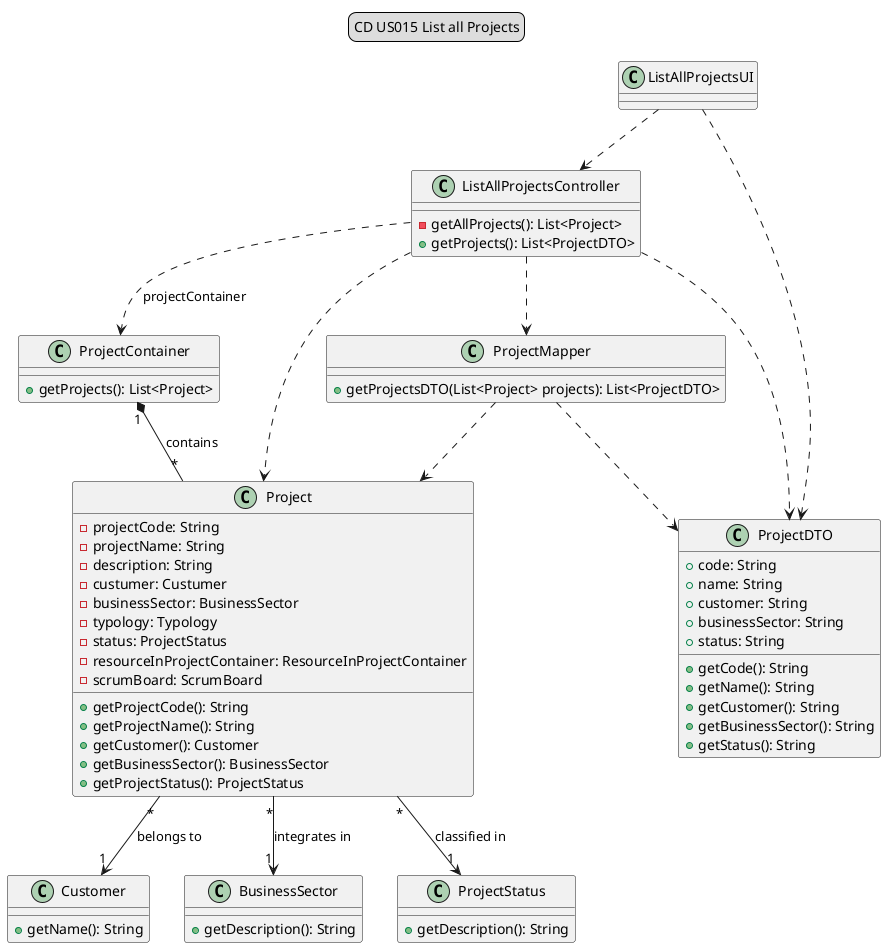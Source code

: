 @startuml
legend top
CD US015 List all Projects
end legend

ListAllProjectsUI..> ListAllProjectsController
ListAllProjectsUI..> ProjectDTO
ListAllProjectsController ..> ProjectContainer: projectContainer
ListAllProjectsController ..> Project
ListAllProjectsController ..> ProjectDTO
ListAllProjectsController ..> ProjectMapper
ProjectMapper ..> ProjectDTO
ProjectMapper ..> Project
ProjectContainer "1"*--"*"Project :contains
Project "*"-->"1" Customer : belongs to
Project "*"-->"1" BusinessSector : integrates in
Project "*"-->"1" ProjectStatus : classified in

class ListAllProjectsUI {
}

class ListAllProjectsController {
-getAllProjects(): List<Project>
+getProjects(): List<ProjectDTO>
}

class ProjectMapper {
+getProjectsDTO(List<Project> projects): List<ProjectDTO>
}

class ProjectDTO {
+code: String
+name: String
+customer: String
+businessSector: String
+status: String
+getCode(): String
+getName(): String
+getCustomer(): String
+getBusinessSector(): String
+getStatus(): String
}

class ProjectContainer {
+getProjects(): List<Project>
}

class Project {
-projectCode: String
-projectName: String
-description: String
-custumer: Custumer
-businessSector: BusinessSector
-typology: Typology
-status: ProjectStatus
-resourceInProjectContainer: ResourceInProjectContainer
-scrumBoard: ScrumBoard
+ getProjectCode(): String
+ getProjectName(): String
+ getCustomer(): Customer
+ getBusinessSector(): BusinessSector
+ getProjectStatus(): ProjectStatus
}

class Customer {
+ getName(): String
}

class BusinessSector {
+ getDescription(): String
}

class ProjectStatus {
+ getDescription(): String
}
@enduml